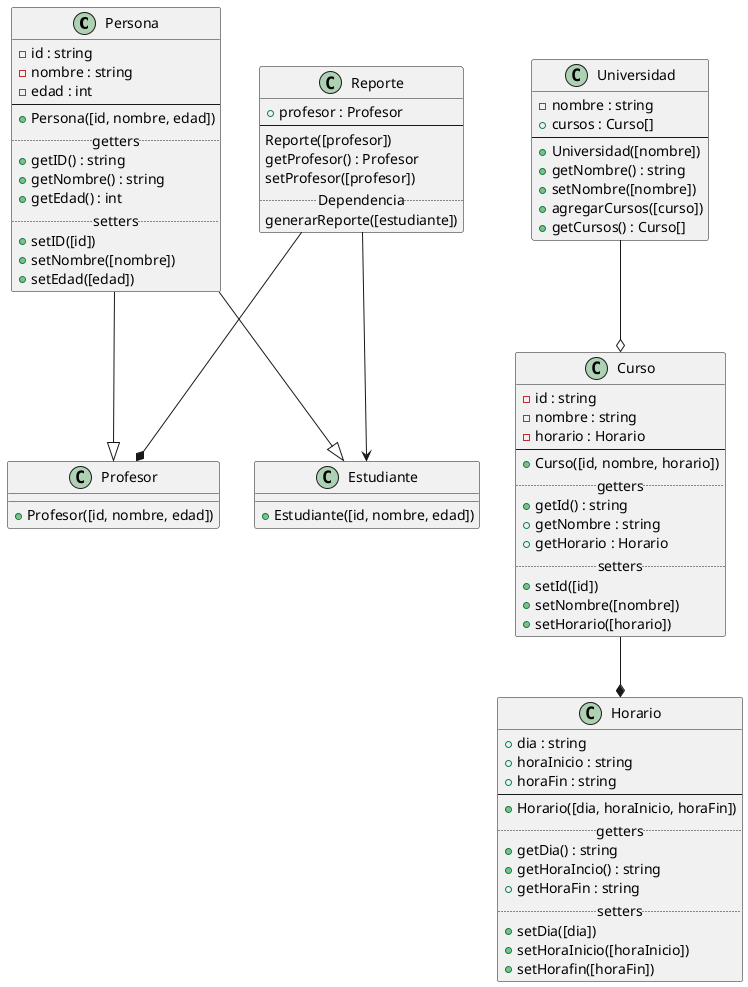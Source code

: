 @startuml

class Persona {
    -id : string
    -nombre : string
    -edad : int
    --
    +Persona([id, nombre, edad])
    .. getters ..
    +getID() : string
    +getNombre() : string
    +getEdad() : int
    .. setters ..
    +setID([id])
    +setNombre([nombre])
    +setEdad([edad])
}

class Profesor {
    +Profesor([id, nombre, edad])
}

class Estudiante {
    +Estudiante([id, nombre, edad])
}

class Horario {
    +dia : string
    +horaInicio : string
    +horaFin : string
    --
    +Horario([dia, horaInicio, horaFin])
    .. getters ..
    +getDia() : string
    +getHoraIncio() : string
    +getHoraFin : string
    .. setters ..
    +setDia([dia])
    +setHoraInicio([horaInicio])
    +setHorafin([horaFin])
}

class Curso {
    -id : string
    -nombre : string
    -horario : Horario
    --
    +Curso([id, nombre, horario])
    .. getters ..
    +getId() : string
    +getNombre : string
    +getHorario : Horario
    .. setters ..
    +setId([id])
    +setNombre([nombre])
    +setHorario([horario])
}

class Reporte {
    +profesor : Profesor
    --
    Reporte([profesor])
    getProfesor() : Profesor
    setProfesor([profesor])
    .. Dependencia ..
    generarReporte([estudiante])
}

class Universidad {
    -nombre : string
    +cursos : Curso[]
    --
    +Universidad([nombre])
    +getNombre() : string
    +setNombre([nombre])
    +agregarCursos([curso])
    +getCursos() : Curso[]
}

Persona --|> Profesor
Persona --|> Estudiante

Curso --* Horario
Reporte --> Estudiante
Reporte --* Profesor

Universidad --o Curso

@enduml